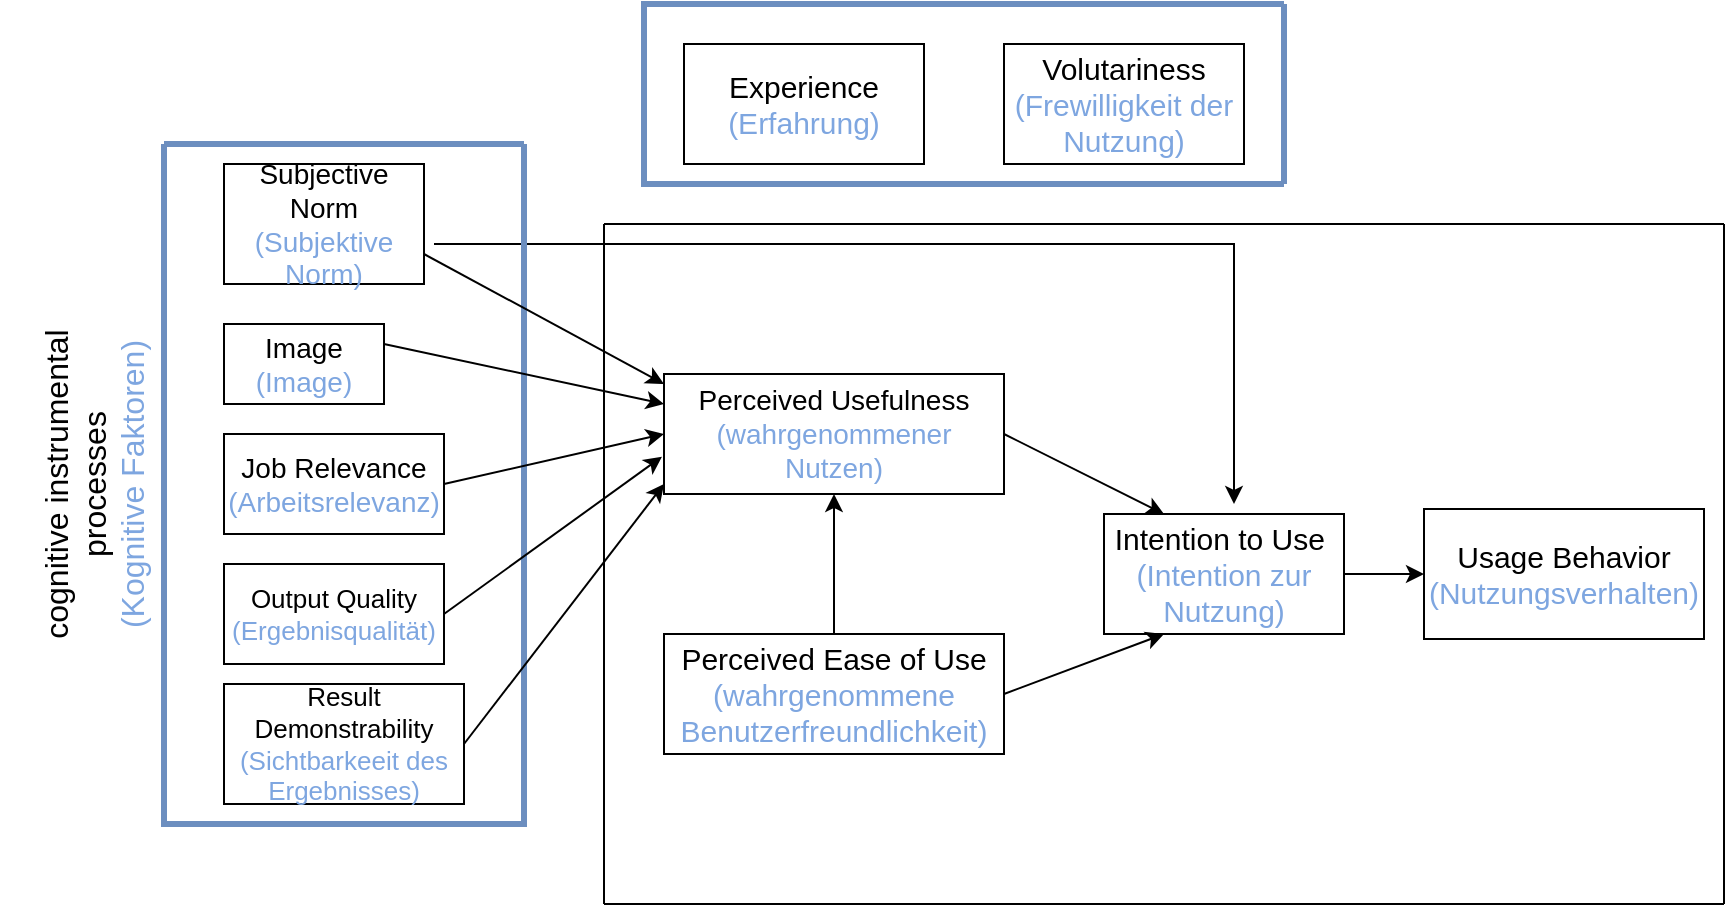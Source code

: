 <mxfile version="26.0.3">
  <diagram name="Seite-1" id="PPa_s9wPXj0M3EQ-aR-X">
    <mxGraphModel dx="982" dy="590" grid="1" gridSize="10" guides="1" tooltips="1" connect="1" arrows="1" fold="1" page="1" pageScale="1" pageWidth="2339" pageHeight="3300" math="0" shadow="0">
      <root>
        <mxCell id="0" />
        <mxCell id="1" parent="0" />
        <mxCell id="Y04keu7PvzAEaYyiW48K-1" value="&lt;div&gt;&lt;font style=&quot;font-size: 14px;&quot;&gt;Perceived Usefulness&lt;/font&gt;&lt;/div&gt;&lt;div&gt;&lt;font style=&quot;font-size: 14px;&quot; color=&quot;#7ea6e0&quot;&gt;(wahrgenommener Nutzen)&lt;/font&gt;&lt;/div&gt;" style="rounded=0;whiteSpace=wrap;html=1;" vertex="1" parent="1">
          <mxGeometry x="530" y="295" width="170" height="60" as="geometry" />
        </mxCell>
        <mxCell id="Y04keu7PvzAEaYyiW48K-2" style="edgeStyle=orthogonalEdgeStyle;rounded=0;orthogonalLoop=1;jettySize=auto;html=1;entryX=0.5;entryY=1;entryDx=0;entryDy=0;" edge="1" parent="1" source="Y04keu7PvzAEaYyiW48K-3" target="Y04keu7PvzAEaYyiW48K-1">
          <mxGeometry relative="1" as="geometry" />
        </mxCell>
        <mxCell id="Y04keu7PvzAEaYyiW48K-3" value="&lt;div&gt;&lt;font style=&quot;font-size: 15px;&quot;&gt;Perceived Ease of Use&lt;/font&gt;&lt;/div&gt;&lt;font style=&quot;font-size: 15px;&quot; color=&quot;#7ea6e0&quot;&gt;&lt;/font&gt;&lt;div&gt;&lt;span style=&quot;caret-color: rgb(126, 166, 224); color: rgb(126, 166, 224);&quot;&gt;&lt;font style=&quot;font-size: 15px;&quot;&gt;(wahrgenommene Benutzerfreundlichkeit)&lt;/font&gt;&lt;/span&gt;&lt;br&gt;&lt;/div&gt;" style="rounded=0;whiteSpace=wrap;html=1;" vertex="1" parent="1">
          <mxGeometry x="530" y="425" width="170" height="60" as="geometry" />
        </mxCell>
        <mxCell id="Y04keu7PvzAEaYyiW48K-4" style="edgeStyle=orthogonalEdgeStyle;rounded=0;orthogonalLoop=1;jettySize=auto;html=1;entryX=0;entryY=0.5;entryDx=0;entryDy=0;" edge="1" parent="1" source="Y04keu7PvzAEaYyiW48K-5" target="Y04keu7PvzAEaYyiW48K-6">
          <mxGeometry relative="1" as="geometry" />
        </mxCell>
        <mxCell id="Y04keu7PvzAEaYyiW48K-5" value="&lt;div&gt;&lt;font style=&quot;font-size: 15px;&quot;&gt;Intention to Use&amp;nbsp;&lt;/font&gt;&lt;/div&gt;&lt;div&gt;&lt;span style=&quot;color: rgb(126, 166, 224);&quot;&gt;&lt;font style=&quot;font-size: 15px;&quot;&gt;(Intention zur Nutzung)&lt;/font&gt;&lt;/span&gt;&lt;br&gt;&lt;/div&gt;" style="rounded=0;whiteSpace=wrap;html=1;" vertex="1" parent="1">
          <mxGeometry x="750" y="365" width="120" height="60" as="geometry" />
        </mxCell>
        <mxCell id="Y04keu7PvzAEaYyiW48K-6" value="&lt;div&gt;&lt;font style=&quot;font-size: 15px;&quot;&gt;Usage Behavior&lt;/font&gt;&lt;/div&gt;&lt;div&gt;&lt;span style=&quot;color: rgb(126, 166, 224);&quot;&gt;&lt;font style=&quot;font-size: 15px;&quot;&gt;(Nutzungsverhalten)&lt;/font&gt;&lt;/span&gt;&lt;br&gt;&lt;/div&gt;" style="rounded=0;whiteSpace=wrap;html=1;" vertex="1" parent="1">
          <mxGeometry x="910" y="362.5" width="140" height="65" as="geometry" />
        </mxCell>
        <mxCell id="Y04keu7PvzAEaYyiW48K-7" value="" style="endArrow=classic;html=1;rounded=0;exitX=1;exitY=0.5;exitDx=0;exitDy=0;entryX=0.25;entryY=0;entryDx=0;entryDy=0;" edge="1" parent="1" source="Y04keu7PvzAEaYyiW48K-1" target="Y04keu7PvzAEaYyiW48K-5">
          <mxGeometry width="50" height="50" relative="1" as="geometry">
            <mxPoint x="450" y="375" as="sourcePoint" />
            <mxPoint x="540" y="335" as="targetPoint" />
          </mxGeometry>
        </mxCell>
        <mxCell id="Y04keu7PvzAEaYyiW48K-8" value="" style="endArrow=classic;html=1;rounded=0;exitX=1;exitY=0.5;exitDx=0;exitDy=0;entryX=0.25;entryY=1;entryDx=0;entryDy=0;" edge="1" parent="1" source="Y04keu7PvzAEaYyiW48K-3" target="Y04keu7PvzAEaYyiW48K-5">
          <mxGeometry width="50" height="50" relative="1" as="geometry">
            <mxPoint x="700" y="455" as="sourcePoint" />
            <mxPoint x="810" y="495" as="targetPoint" />
          </mxGeometry>
        </mxCell>
        <mxCell id="Y04keu7PvzAEaYyiW48K-9" value="" style="endArrow=none;html=1;rounded=0;" edge="1" parent="1">
          <mxGeometry width="50" height="50" relative="1" as="geometry">
            <mxPoint x="500" y="560" as="sourcePoint" />
            <mxPoint x="500" y="220" as="targetPoint" />
          </mxGeometry>
        </mxCell>
        <mxCell id="Y04keu7PvzAEaYyiW48K-10" value="" style="endArrow=none;html=1;rounded=0;" edge="1" parent="1">
          <mxGeometry width="50" height="50" relative="1" as="geometry">
            <mxPoint x="1060" y="560" as="sourcePoint" />
            <mxPoint x="1060" y="220" as="targetPoint" />
          </mxGeometry>
        </mxCell>
        <mxCell id="Y04keu7PvzAEaYyiW48K-11" value="" style="endArrow=none;html=1;rounded=0;" edge="1" parent="1">
          <mxGeometry width="50" height="50" relative="1" as="geometry">
            <mxPoint x="500" y="220" as="sourcePoint" />
            <mxPoint x="1060" y="220" as="targetPoint" />
          </mxGeometry>
        </mxCell>
        <mxCell id="Y04keu7PvzAEaYyiW48K-12" value="" style="endArrow=none;html=1;rounded=0;" edge="1" parent="1">
          <mxGeometry width="50" height="50" relative="1" as="geometry">
            <mxPoint x="1060" y="560" as="sourcePoint" />
            <mxPoint x="500" y="560" as="targetPoint" />
          </mxGeometry>
        </mxCell>
        <mxCell id="Y04keu7PvzAEaYyiW48K-13" style="edgeStyle=orthogonalEdgeStyle;rounded=0;orthogonalLoop=1;jettySize=auto;html=1;" edge="1" parent="1">
          <mxGeometry relative="1" as="geometry">
            <Array as="points">
              <mxPoint x="815" y="230" />
            </Array>
            <mxPoint x="415" y="230" as="sourcePoint" />
            <mxPoint x="815" y="360" as="targetPoint" />
          </mxGeometry>
        </mxCell>
        <mxCell id="Y04keu7PvzAEaYyiW48K-18" value="&lt;div&gt;&lt;font style=&quot;font-size: 15px;&quot;&gt;Experience&lt;/font&gt;&lt;/div&gt;&lt;div&gt;&lt;span style=&quot;color: rgb(126, 166, 224);&quot;&gt;&lt;font style=&quot;font-size: 15px;&quot;&gt;(Erfahrung)&lt;/font&gt;&lt;/span&gt;&lt;br&gt;&lt;/div&gt;" style="rounded=0;whiteSpace=wrap;html=1;" vertex="1" parent="1">
          <mxGeometry x="540" y="130" width="120" height="60" as="geometry" />
        </mxCell>
        <mxCell id="Y04keu7PvzAEaYyiW48K-19" value="&lt;div&gt;&lt;font style=&quot;font-size: 15px;&quot;&gt;Volutariness&lt;br&gt;&lt;/font&gt;&lt;/div&gt;&lt;div&gt;&lt;span style=&quot;color: rgb(126, 166, 224);&quot;&gt;&lt;font style=&quot;font-size: 15px;&quot;&gt;(Frewilligkeit der Nutzung)&lt;/font&gt;&lt;/span&gt;&lt;br&gt;&lt;/div&gt;" style="rounded=0;whiteSpace=wrap;html=1;" vertex="1" parent="1">
          <mxGeometry x="700" y="130" width="120" height="60" as="geometry" />
        </mxCell>
        <mxCell id="Y04keu7PvzAEaYyiW48K-23" value="" style="swimlane;startSize=0;fillColor=#dae8fc;strokeColor=#6C8EBF;strokeWidth=3;" vertex="1" parent="1">
          <mxGeometry x="280" y="180" width="180" height="340" as="geometry" />
        </mxCell>
        <mxCell id="Y04keu7PvzAEaYyiW48K-24" value="&lt;div&gt;&lt;font style=&quot;font-size: 14px;&quot;&gt;Image&lt;/font&gt;&lt;/div&gt;&lt;div&gt;&lt;span style=&quot;color: rgb(126, 166, 224);&quot;&gt;&lt;font style=&quot;font-size: 14px;&quot;&gt;(Image)&lt;/font&gt;&lt;/span&gt;&lt;br&gt;&lt;/div&gt;" style="rounded=0;whiteSpace=wrap;html=1;" vertex="1" parent="Y04keu7PvzAEaYyiW48K-23">
          <mxGeometry x="30" y="90" width="80" height="40" as="geometry" />
        </mxCell>
        <mxCell id="Y04keu7PvzAEaYyiW48K-25" value="&lt;div&gt;&lt;font style=&quot;font-size: 14px;&quot;&gt;Job Relevance&lt;/font&gt;&lt;/div&gt;&lt;div&gt;&lt;span style=&quot;color: rgb(126, 166, 224);&quot;&gt;&lt;font style=&quot;font-size: 14px;&quot;&gt;(Arbeitsrelevanz)&lt;/font&gt;&lt;/span&gt;&lt;br&gt;&lt;/div&gt;" style="rounded=0;whiteSpace=wrap;html=1;" vertex="1" parent="Y04keu7PvzAEaYyiW48K-23">
          <mxGeometry x="30" y="145" width="110" height="50" as="geometry" />
        </mxCell>
        <mxCell id="Y04keu7PvzAEaYyiW48K-26" value="&lt;div&gt;&lt;font style=&quot;font-size: 13px;&quot;&gt;Output Quality&lt;/font&gt;&lt;/div&gt;&lt;div&gt;&lt;span style=&quot;color: rgb(126, 166, 224);&quot;&gt;&lt;font style=&quot;font-size: 13px;&quot;&gt;(Ergebnisqualität)&lt;/font&gt;&lt;/span&gt;&lt;br&gt;&lt;/div&gt;" style="rounded=0;whiteSpace=wrap;html=1;" vertex="1" parent="Y04keu7PvzAEaYyiW48K-23">
          <mxGeometry x="30" y="210" width="110" height="50" as="geometry" />
        </mxCell>
        <mxCell id="Y04keu7PvzAEaYyiW48K-27" value="&lt;div&gt;&lt;font style=&quot;font-size: 13px;&quot;&gt;Result Demonstrability&lt;/font&gt;&lt;/div&gt;&lt;div&gt;&lt;span style=&quot;color: rgb(126, 166, 224);&quot;&gt;&lt;font style=&quot;font-size: 13px;&quot;&gt;(Sichtbarkeeit des Ergebnisses)&lt;/font&gt;&lt;/span&gt;&lt;br&gt;&lt;/div&gt;" style="rounded=0;whiteSpace=wrap;html=1;" vertex="1" parent="Y04keu7PvzAEaYyiW48K-23">
          <mxGeometry x="30" y="270" width="120" height="60" as="geometry" />
        </mxCell>
        <mxCell id="Y04keu7PvzAEaYyiW48K-28" value="&lt;div&gt;&lt;font style=&quot;font-size: 14px;&quot;&gt;Subjective Norm&lt;/font&gt;&lt;/div&gt;&lt;div&gt;&lt;font style=&quot;font-size: 14px;&quot; color=&quot;#7ea6e0&quot;&gt;(Subjektive Norm)&lt;/font&gt;&lt;/div&gt;" style="rounded=0;whiteSpace=wrap;html=1;" vertex="1" parent="Y04keu7PvzAEaYyiW48K-23">
          <mxGeometry x="30" y="10" width="100" height="60" as="geometry" />
        </mxCell>
        <mxCell id="Y04keu7PvzAEaYyiW48K-35" value="" style="swimlane;startSize=0;fillColor=#dae8fc;strokeColor=#6C8EBF;rotation=90;strokeWidth=3;" vertex="1" parent="1">
          <mxGeometry x="635" y="-5" width="90" height="320" as="geometry" />
        </mxCell>
        <mxCell id="Y04keu7PvzAEaYyiW48K-36" value="&lt;div&gt;&lt;font style=&quot;font-size: 16px;&quot;&gt;cognitive instrumental processes&lt;br&gt;&lt;/font&gt;&lt;/div&gt;&lt;div&gt;&lt;span style=&quot;color: rgb(126, 166, 224);&quot;&gt;&lt;font style=&quot;font-size: 16px;&quot;&gt;(Kognitive Faktoren)&lt;/font&gt;&lt;/span&gt;&lt;/div&gt;" style="text;html=1;align=center;verticalAlign=middle;whiteSpace=wrap;rounded=0;rotation=270;" vertex="1" parent="1">
          <mxGeometry x="140" y="303.75" width="210" height="92.5" as="geometry" />
        </mxCell>
        <mxCell id="Y04keu7PvzAEaYyiW48K-49" value="" style="endArrow=classic;html=1;rounded=0;exitX=1;exitY=0.75;exitDx=0;exitDy=0;entryX=0;entryY=0.083;entryDx=0;entryDy=0;entryPerimeter=0;" edge="1" parent="1" source="Y04keu7PvzAEaYyiW48K-28" target="Y04keu7PvzAEaYyiW48K-1">
          <mxGeometry width="50" height="50" relative="1" as="geometry">
            <mxPoint x="430" y="210" as="sourcePoint" />
            <mxPoint x="480" y="160" as="targetPoint" />
          </mxGeometry>
        </mxCell>
        <mxCell id="Y04keu7PvzAEaYyiW48K-58" value="" style="endArrow=classic;html=1;rounded=0;exitX=1;exitY=0.25;exitDx=0;exitDy=0;entryX=0;entryY=0.25;entryDx=0;entryDy=0;" edge="1" parent="1" source="Y04keu7PvzAEaYyiW48K-24" target="Y04keu7PvzAEaYyiW48K-1">
          <mxGeometry width="50" height="50" relative="1" as="geometry">
            <mxPoint x="600" y="420" as="sourcePoint" />
            <mxPoint x="528" y="315" as="targetPoint" />
          </mxGeometry>
        </mxCell>
        <mxCell id="Y04keu7PvzAEaYyiW48K-59" value="" style="endArrow=classic;html=1;rounded=0;exitX=1;exitY=0.5;exitDx=0;exitDy=0;entryX=0;entryY=0.5;entryDx=0;entryDy=0;" edge="1" parent="1" source="Y04keu7PvzAEaYyiW48K-25" target="Y04keu7PvzAEaYyiW48K-1">
          <mxGeometry width="50" height="50" relative="1" as="geometry">
            <mxPoint x="470" y="370" as="sourcePoint" />
            <mxPoint x="530" y="320" as="targetPoint" />
          </mxGeometry>
        </mxCell>
        <mxCell id="Y04keu7PvzAEaYyiW48K-60" value="" style="endArrow=classic;html=1;rounded=0;exitX=1;exitY=0.5;exitDx=0;exitDy=0;entryX=-0.006;entryY=0.689;entryDx=0;entryDy=0;entryPerimeter=0;" edge="1" parent="1" source="Y04keu7PvzAEaYyiW48K-26" target="Y04keu7PvzAEaYyiW48K-1">
          <mxGeometry width="50" height="50" relative="1" as="geometry">
            <mxPoint x="440" y="430" as="sourcePoint" />
            <mxPoint x="490" y="380" as="targetPoint" />
          </mxGeometry>
        </mxCell>
        <mxCell id="Y04keu7PvzAEaYyiW48K-61" value="" style="endArrow=classic;html=1;rounded=0;exitX=1;exitY=0.5;exitDx=0;exitDy=0;entryX=0;entryY=0.917;entryDx=0;entryDy=0;entryPerimeter=0;" edge="1" parent="1" source="Y04keu7PvzAEaYyiW48K-27" target="Y04keu7PvzAEaYyiW48K-1">
          <mxGeometry width="50" height="50" relative="1" as="geometry">
            <mxPoint x="440" y="490" as="sourcePoint" />
            <mxPoint x="490" y="440" as="targetPoint" />
          </mxGeometry>
        </mxCell>
      </root>
    </mxGraphModel>
  </diagram>
</mxfile>
